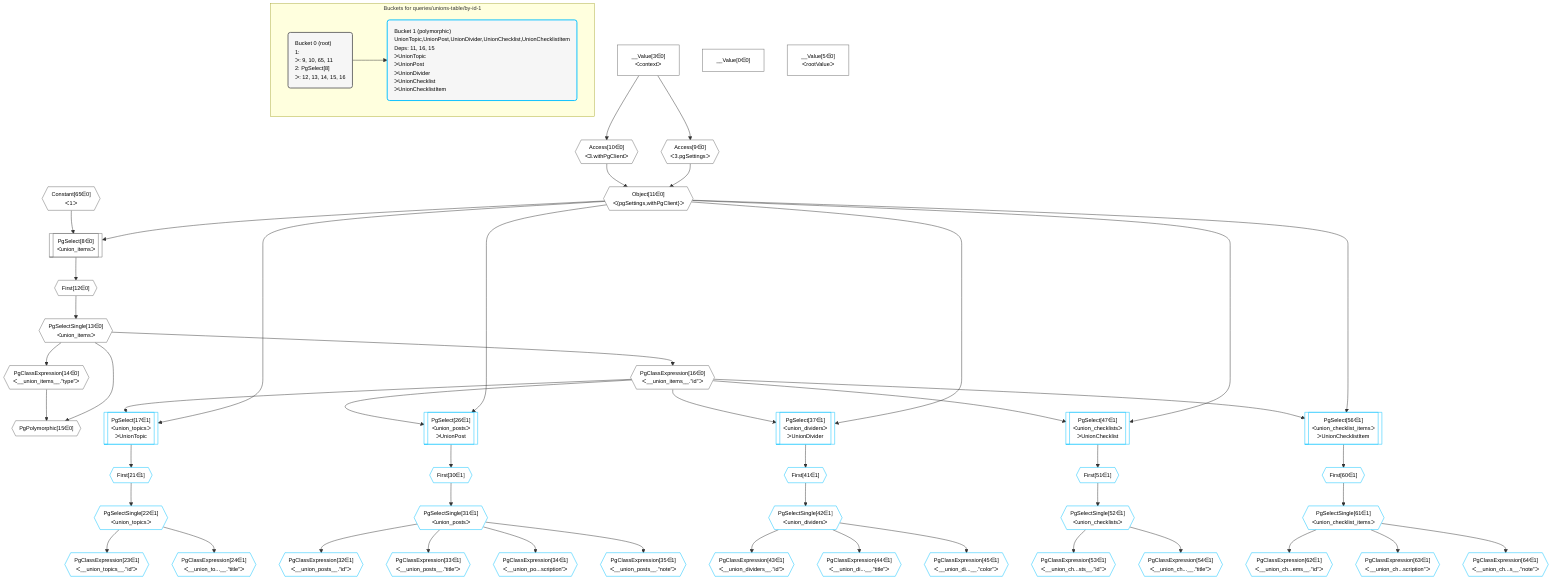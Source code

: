%%{init: {'themeVariables': { 'fontSize': '12px'}}}%%
graph TD
    classDef path fill:#eee,stroke:#000,color:#000
    classDef plan fill:#fff,stroke-width:1px,color:#000
    classDef itemplan fill:#fff,stroke-width:2px,color:#000
    classDef unbatchedplan fill:#dff,stroke-width:1px,color:#000
    classDef sideeffectplan fill:#fcc,stroke-width:2px,color:#000
    classDef bucket fill:#f6f6f6,color:#000,stroke-width:2px,text-align:left


    %% plan dependencies
    PgSelect8[["PgSelect[8∈0]<br />ᐸunion_itemsᐳ"]]:::plan
    Object11{{"Object[11∈0]<br />ᐸ{pgSettings,withPgClient}ᐳ"}}:::plan
    Constant65{{"Constant[65∈0]<br />ᐸ1ᐳ"}}:::plan
    Object11 & Constant65 --> PgSelect8
    Access9{{"Access[9∈0]<br />ᐸ3.pgSettingsᐳ"}}:::plan
    Access10{{"Access[10∈0]<br />ᐸ3.withPgClientᐳ"}}:::plan
    Access9 & Access10 --> Object11
    PgPolymorphic15{{"PgPolymorphic[15∈0]"}}:::plan
    PgSelectSingle13{{"PgSelectSingle[13∈0]<br />ᐸunion_itemsᐳ"}}:::plan
    PgClassExpression14{{"PgClassExpression[14∈0]<br />ᐸ__union_items__.”type”ᐳ"}}:::plan
    PgSelectSingle13 & PgClassExpression14 --> PgPolymorphic15
    __Value3["__Value[3∈0]<br />ᐸcontextᐳ"]:::plan
    __Value3 --> Access9
    __Value3 --> Access10
    First12{{"First[12∈0]"}}:::plan
    PgSelect8 --> First12
    First12 --> PgSelectSingle13
    PgSelectSingle13 --> PgClassExpression14
    PgClassExpression16{{"PgClassExpression[16∈0]<br />ᐸ__union_items__.”id”ᐳ"}}:::plan
    PgSelectSingle13 --> PgClassExpression16
    __Value0["__Value[0∈0]"]:::plan
    __Value5["__Value[5∈0]<br />ᐸrootValueᐳ"]:::plan
    PgSelect17[["PgSelect[17∈1]<br />ᐸunion_topicsᐳ<br />ᐳUnionTopic"]]:::plan
    Object11 & PgClassExpression16 --> PgSelect17
    PgSelect26[["PgSelect[26∈1]<br />ᐸunion_postsᐳ<br />ᐳUnionPost"]]:::plan
    Object11 & PgClassExpression16 --> PgSelect26
    PgSelect37[["PgSelect[37∈1]<br />ᐸunion_dividersᐳ<br />ᐳUnionDivider"]]:::plan
    Object11 & PgClassExpression16 --> PgSelect37
    PgSelect47[["PgSelect[47∈1]<br />ᐸunion_checklistsᐳ<br />ᐳUnionChecklist"]]:::plan
    Object11 & PgClassExpression16 --> PgSelect47
    PgSelect56[["PgSelect[56∈1]<br />ᐸunion_checklist_itemsᐳ<br />ᐳUnionChecklistItem"]]:::plan
    Object11 & PgClassExpression16 --> PgSelect56
    First21{{"First[21∈1]"}}:::plan
    PgSelect17 --> First21
    PgSelectSingle22{{"PgSelectSingle[22∈1]<br />ᐸunion_topicsᐳ"}}:::plan
    First21 --> PgSelectSingle22
    PgClassExpression23{{"PgClassExpression[23∈1]<br />ᐸ__union_topics__.”id”ᐳ"}}:::plan
    PgSelectSingle22 --> PgClassExpression23
    PgClassExpression24{{"PgClassExpression[24∈1]<br />ᐸ__union_to...__.”title”ᐳ"}}:::plan
    PgSelectSingle22 --> PgClassExpression24
    First30{{"First[30∈1]"}}:::plan
    PgSelect26 --> First30
    PgSelectSingle31{{"PgSelectSingle[31∈1]<br />ᐸunion_postsᐳ"}}:::plan
    First30 --> PgSelectSingle31
    PgClassExpression32{{"PgClassExpression[32∈1]<br />ᐸ__union_posts__.”id”ᐳ"}}:::plan
    PgSelectSingle31 --> PgClassExpression32
    PgClassExpression33{{"PgClassExpression[33∈1]<br />ᐸ__union_posts__.”title”ᐳ"}}:::plan
    PgSelectSingle31 --> PgClassExpression33
    PgClassExpression34{{"PgClassExpression[34∈1]<br />ᐸ__union_po...scription”ᐳ"}}:::plan
    PgSelectSingle31 --> PgClassExpression34
    PgClassExpression35{{"PgClassExpression[35∈1]<br />ᐸ__union_posts__.”note”ᐳ"}}:::plan
    PgSelectSingle31 --> PgClassExpression35
    First41{{"First[41∈1]"}}:::plan
    PgSelect37 --> First41
    PgSelectSingle42{{"PgSelectSingle[42∈1]<br />ᐸunion_dividersᐳ"}}:::plan
    First41 --> PgSelectSingle42
    PgClassExpression43{{"PgClassExpression[43∈1]<br />ᐸ__union_dividers__.”id”ᐳ"}}:::plan
    PgSelectSingle42 --> PgClassExpression43
    PgClassExpression44{{"PgClassExpression[44∈1]<br />ᐸ__union_di...__.”title”ᐳ"}}:::plan
    PgSelectSingle42 --> PgClassExpression44
    PgClassExpression45{{"PgClassExpression[45∈1]<br />ᐸ__union_di...__.”color”ᐳ"}}:::plan
    PgSelectSingle42 --> PgClassExpression45
    First51{{"First[51∈1]"}}:::plan
    PgSelect47 --> First51
    PgSelectSingle52{{"PgSelectSingle[52∈1]<br />ᐸunion_checklistsᐳ"}}:::plan
    First51 --> PgSelectSingle52
    PgClassExpression53{{"PgClassExpression[53∈1]<br />ᐸ__union_ch...sts__.”id”ᐳ"}}:::plan
    PgSelectSingle52 --> PgClassExpression53
    PgClassExpression54{{"PgClassExpression[54∈1]<br />ᐸ__union_ch...__.”title”ᐳ"}}:::plan
    PgSelectSingle52 --> PgClassExpression54
    First60{{"First[60∈1]"}}:::plan
    PgSelect56 --> First60
    PgSelectSingle61{{"PgSelectSingle[61∈1]<br />ᐸunion_checklist_itemsᐳ"}}:::plan
    First60 --> PgSelectSingle61
    PgClassExpression62{{"PgClassExpression[62∈1]<br />ᐸ__union_ch...ems__.”id”ᐳ"}}:::plan
    PgSelectSingle61 --> PgClassExpression62
    PgClassExpression63{{"PgClassExpression[63∈1]<br />ᐸ__union_ch...scription”ᐳ"}}:::plan
    PgSelectSingle61 --> PgClassExpression63
    PgClassExpression64{{"PgClassExpression[64∈1]<br />ᐸ__union_ch...s__.”note”ᐳ"}}:::plan
    PgSelectSingle61 --> PgClassExpression64

    %% define steps

    subgraph "Buckets for queries/unions-table/by-id-1"
    Bucket0("Bucket 0 (root)<br />1: <br />ᐳ: 9, 10, 65, 11<br />2: PgSelect[8]<br />ᐳ: 12, 13, 14, 15, 16"):::bucket
    classDef bucket0 stroke:#696969
    class Bucket0,__Value0,__Value3,__Value5,PgSelect8,Access9,Access10,Object11,First12,PgSelectSingle13,PgClassExpression14,PgPolymorphic15,PgClassExpression16,Constant65 bucket0
    Bucket1("Bucket 1 (polymorphic)<br />UnionTopic,UnionPost,UnionDivider,UnionChecklist,UnionChecklistItem<br />Deps: 11, 16, 15<br />ᐳUnionTopic<br />ᐳUnionPost<br />ᐳUnionDivider<br />ᐳUnionChecklist<br />ᐳUnionChecklistItem"):::bucket
    classDef bucket1 stroke:#00bfff
    class Bucket1,PgSelect17,First21,PgSelectSingle22,PgClassExpression23,PgClassExpression24,PgSelect26,First30,PgSelectSingle31,PgClassExpression32,PgClassExpression33,PgClassExpression34,PgClassExpression35,PgSelect37,First41,PgSelectSingle42,PgClassExpression43,PgClassExpression44,PgClassExpression45,PgSelect47,First51,PgSelectSingle52,PgClassExpression53,PgClassExpression54,PgSelect56,First60,PgSelectSingle61,PgClassExpression62,PgClassExpression63,PgClassExpression64 bucket1
    Bucket0 --> Bucket1
    end